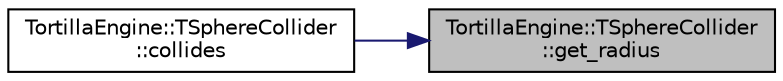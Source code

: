 digraph "TortillaEngine::TSphereCollider::get_radius"
{
 // LATEX_PDF_SIZE
  edge [fontname="Helvetica",fontsize="10",labelfontname="Helvetica",labelfontsize="10"];
  node [fontname="Helvetica",fontsize="10",shape=record];
  rankdir="RL";
  Node1 [label="TortillaEngine::TSphereCollider\l::get_radius",height=0.2,width=0.4,color="black", fillcolor="grey75", style="filled", fontcolor="black",tooltip="Gives the radius of the sphere"];
  Node1 -> Node2 [dir="back",color="midnightblue",fontsize="10",style="solid",fontname="Helvetica"];
  Node2 [label="TortillaEngine::TSphereCollider\l::collides",height=0.2,width=0.4,color="black", fillcolor="white", style="filled",URL="$class_tortilla_engine_1_1_t_sphere_collider.html#aaaec519c442293b4524fa2eda0e5793e",tooltip="Checks if there is a collision between this and other collider."];
}
